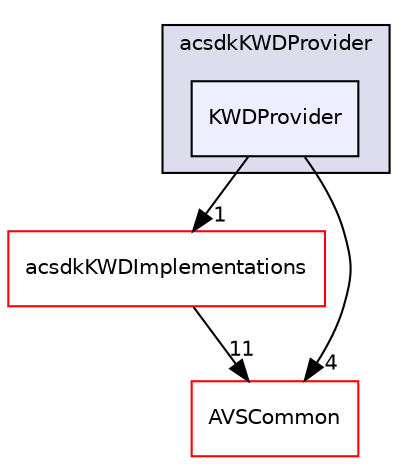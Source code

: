 digraph "/workplace/avs-device-sdk/shared/KWD/acsdkKWDProvider/include/acsdkKWDProvider/KWDProvider" {
  compound=true
  node [ fontsize="10", fontname="Helvetica"];
  edge [ labelfontsize="10", labelfontname="Helvetica"];
  subgraph clusterdir_816969d95cac49c4c79af54b55faa46f {
    graph [ bgcolor="#ddddee", pencolor="black", label="acsdkKWDProvider" fontname="Helvetica", fontsize="10", URL="dir_816969d95cac49c4c79af54b55faa46f.html"]
  dir_92719b94c1b1b465b843fbc3b25efbb1 [shape=box, label="KWDProvider", style="filled", fillcolor="#eeeeff", pencolor="black", URL="dir_92719b94c1b1b465b843fbc3b25efbb1.html"];
  }
  dir_e571f3a40729e98c18f677039f217076 [shape=box label="acsdkKWDImplementations" fillcolor="white" style="filled" color="red" URL="dir_e571f3a40729e98c18f677039f217076.html"];
  dir_13e65effb2bde530b17b3d5eefcd0266 [shape=box label="AVSCommon" fillcolor="white" style="filled" color="red" URL="dir_13e65effb2bde530b17b3d5eefcd0266.html"];
  dir_e571f3a40729e98c18f677039f217076->dir_13e65effb2bde530b17b3d5eefcd0266 [headlabel="11", labeldistance=1.5 headhref="dir_000769_000017.html"];
  dir_92719b94c1b1b465b843fbc3b25efbb1->dir_e571f3a40729e98c18f677039f217076 [headlabel="1", labeldistance=1.5 headhref="dir_000782_000769.html"];
  dir_92719b94c1b1b465b843fbc3b25efbb1->dir_13e65effb2bde530b17b3d5eefcd0266 [headlabel="4", labeldistance=1.5 headhref="dir_000782_000017.html"];
}
